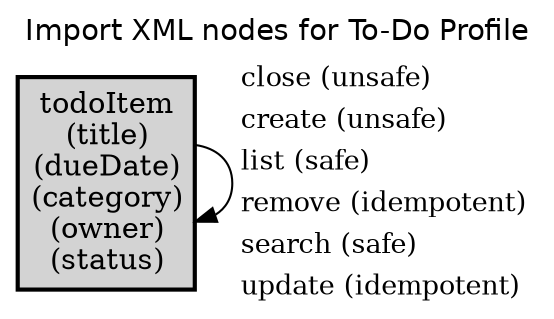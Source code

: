 digraph application_state_diagram {
  graph [
    labelloc="t";
    fontname="Helvetica"
    label="Import XML nodes for To-Do Profile";
    URL="index.html" target="_parent"
  ];
  node [shape = box, style = "bold,filled" fillcolor="lightgray"];

    todoItem [margin=0.02, label=<<table cellspacing="0" cellpadding="5" border="0"><tr><td>todoItem<br />(title)<br />(dueDate)<br />(category)<br />(owner)<br />(status)<br /></td></tr></table>>,shape=box URL="docs/semantic.todoItem.html" target="_parent"]

    todoItem -> todoItem [label=<<table  border="0"><tr><td align="left" href="docs/unsafe.close.html">close (unsafe)</td></tr><tr><td align="left" href="docs/unsafe.create.html">create (unsafe)</td></tr><tr><td align="left" href="docs/safe.list.html">list (safe)</td></tr><tr><td align="left" href="docs/idempotent.remove.html">remove (idempotent)</td></tr><tr><td align="left" href="docs/safe.search.html">search (safe)</td></tr><tr><td align="left" href="docs/idempotent.update.html">update (idempotent)</td></tr></table>> fontsize=13];


}